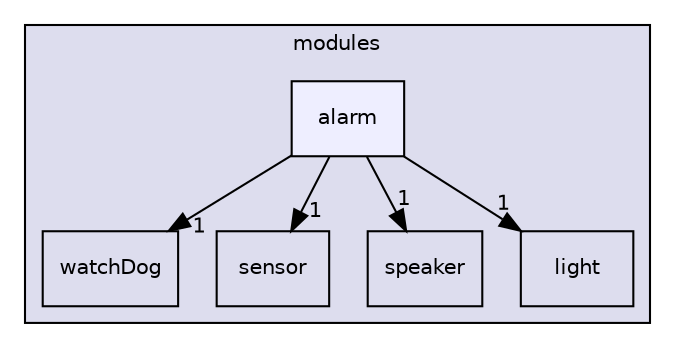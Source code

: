 digraph "/home/asequeira/Documentos/CURSO-SISTEMAS-EMBEBIDOS-IUA/Alarma V2.0.0/modules/alarm" {
  compound=true
  node [ fontsize="10", fontname="Helvetica"];
  edge [ labelfontsize="10", labelfontname="Helvetica"];
  subgraph clusterdir_e05d7e2b1ecd646af5bb94391405f3b5 {
    graph [ bgcolor="#ddddee", pencolor="black", label="modules" fontname="Helvetica", fontsize="10", URL="dir_e05d7e2b1ecd646af5bb94391405f3b5.html"]
  dir_1c0d5057a49e3faaf06e4c666fa69251 [shape=box label="watchDog" URL="dir_1c0d5057a49e3faaf06e4c666fa69251.html"];
  dir_45f78ef1981d846fd28541b9ad3db73e [shape=box label="sensor" URL="dir_45f78ef1981d846fd28541b9ad3db73e.html"];
  dir_a9896cc205118c1da46a78131c8b2f2f [shape=box label="speaker" URL="dir_a9896cc205118c1da46a78131c8b2f2f.html"];
  dir_f3dd7af34fceda501e3e8920a4da3fcf [shape=box label="light" URL="dir_f3dd7af34fceda501e3e8920a4da3fcf.html"];
  dir_eace034620cdcd2eafde49178c65f779 [shape=box, label="alarm", style="filled", fillcolor="#eeeeff", pencolor="black", URL="dir_eace034620cdcd2eafde49178c65f779.html"];
  }
  dir_eace034620cdcd2eafde49178c65f779->dir_1c0d5057a49e3faaf06e4c666fa69251 [headlabel="1", labeldistance=1.5 headhref="dir_000001_000006.html"];
  dir_eace034620cdcd2eafde49178c65f779->dir_45f78ef1981d846fd28541b9ad3db73e [headlabel="1", labeldistance=1.5 headhref="dir_000001_000004.html"];
  dir_eace034620cdcd2eafde49178c65f779->dir_a9896cc205118c1da46a78131c8b2f2f [headlabel="1", labeldistance=1.5 headhref="dir_000001_000005.html"];
  dir_eace034620cdcd2eafde49178c65f779->dir_f3dd7af34fceda501e3e8920a4da3fcf [headlabel="1", labeldistance=1.5 headhref="dir_000001_000003.html"];
}

